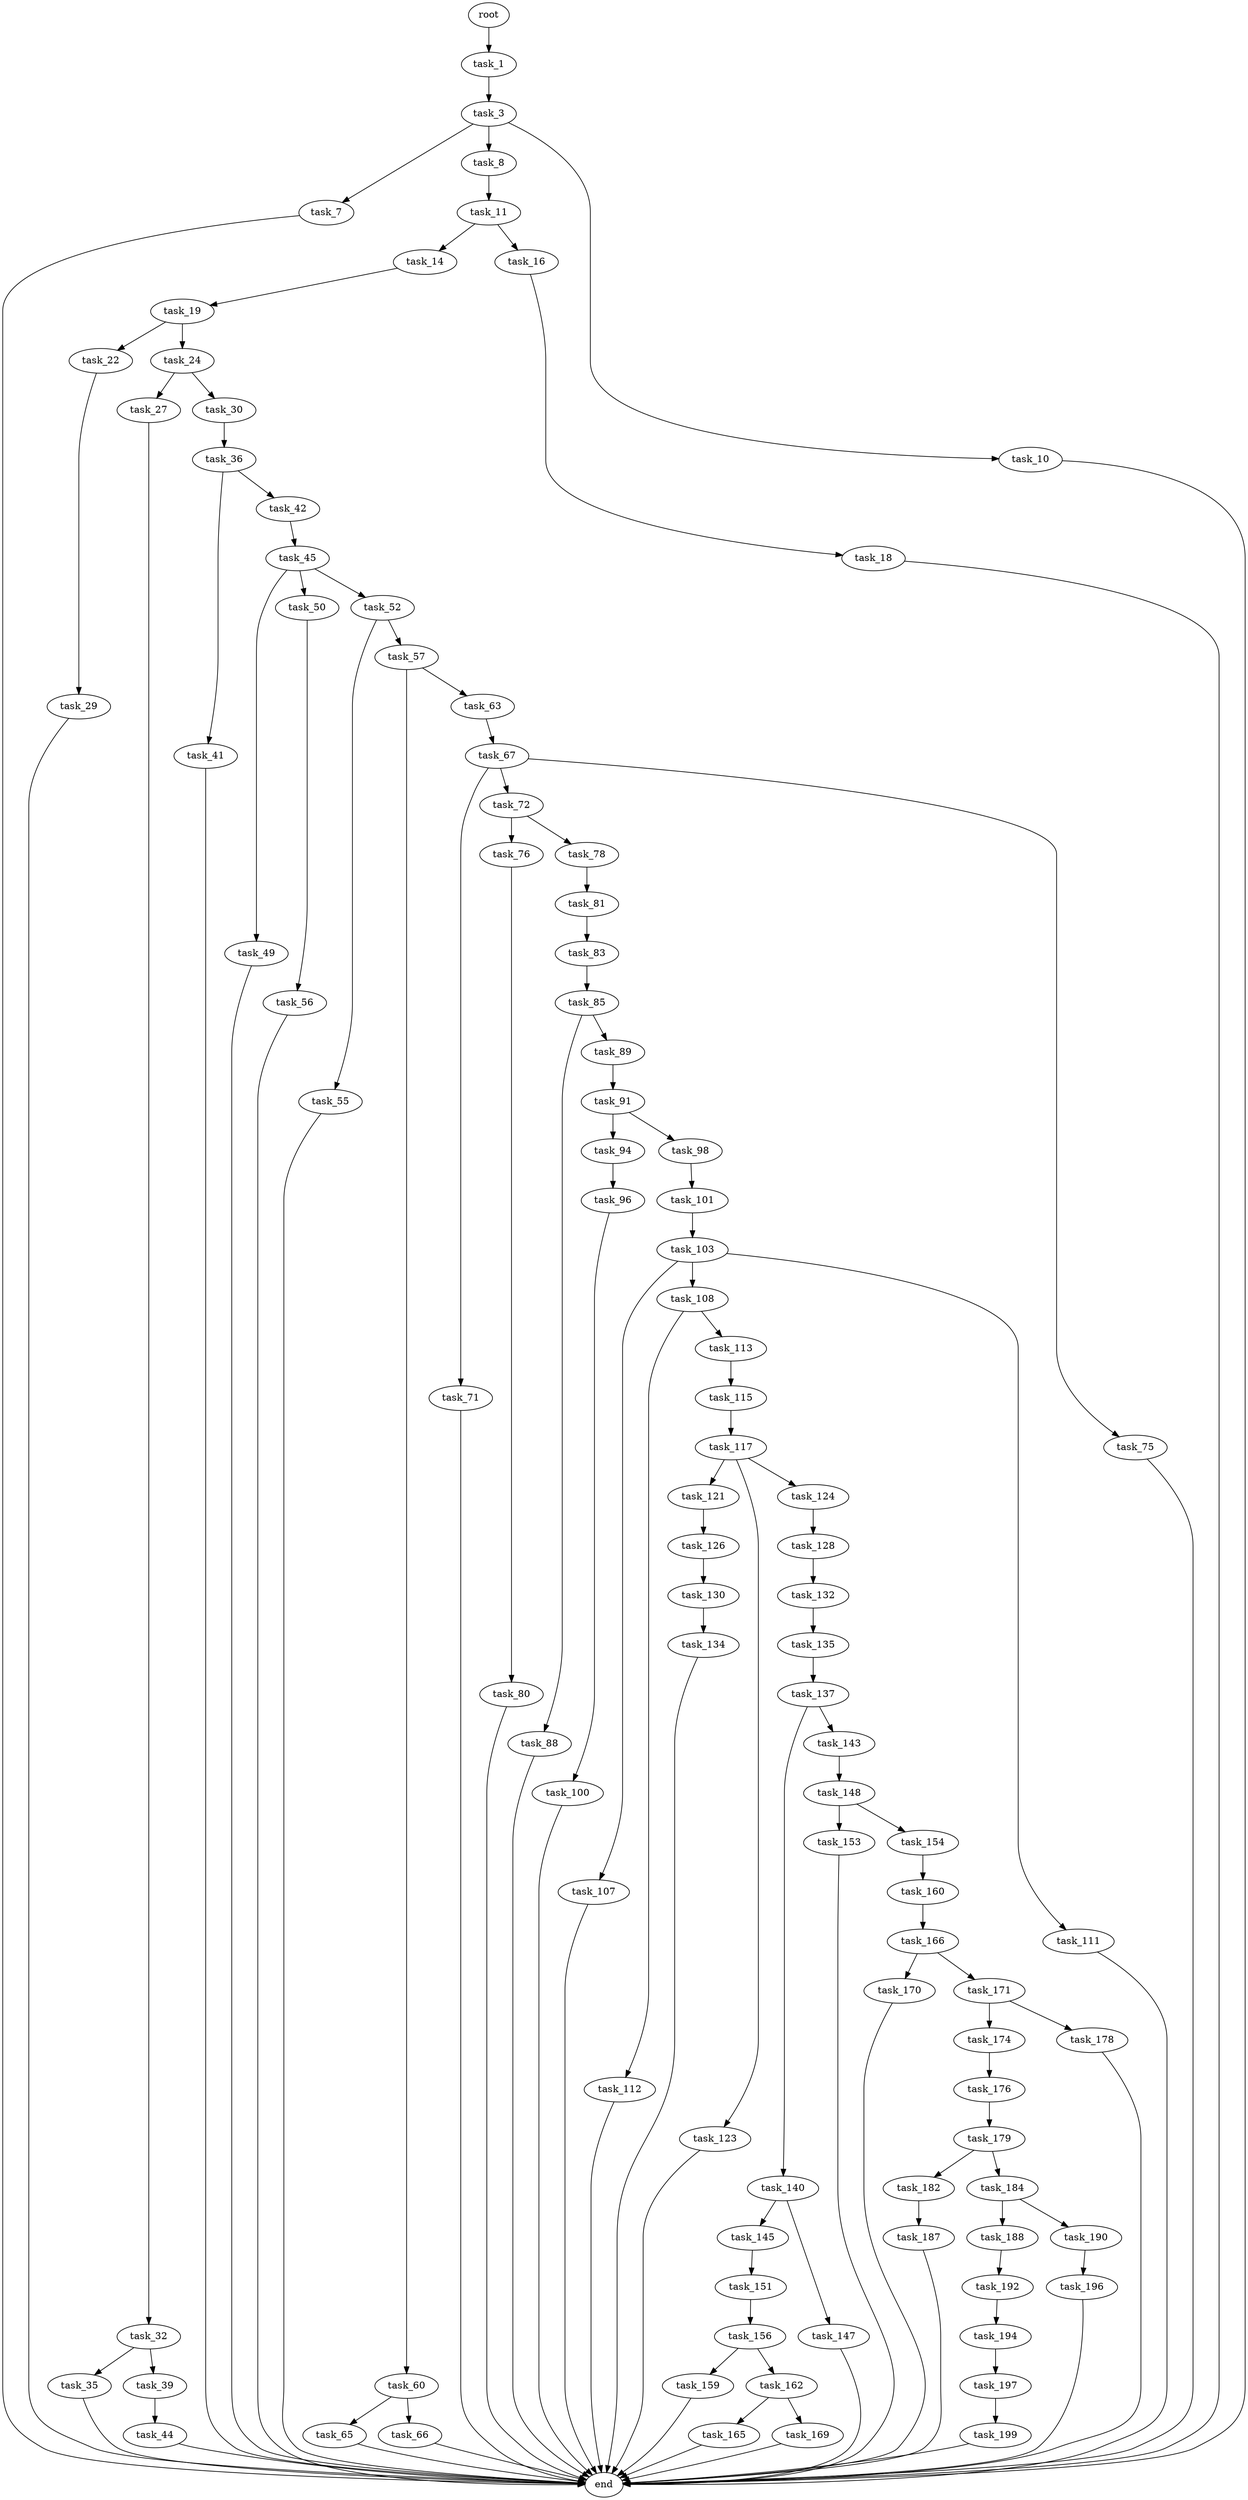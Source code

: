 digraph G {
  root [size="0.000000"];
  task_1 [size="914965918232.000000"];
  task_3 [size="1141794006.000000"];
  task_7 [size="549755813888.000000"];
  task_8 [size="423102498346.000000"];
  task_10 [size="28991029248.000000"];
  task_11 [size="19461941614.000000"];
  task_14 [size="28991029248.000000"];
  task_16 [size="22597897970.000000"];
  task_18 [size="430130749005.000000"];
  task_19 [size="185091647016.000000"];
  task_22 [size="2402969461.000000"];
  task_24 [size="309732988598.000000"];
  task_27 [size="15421538375.000000"];
  task_29 [size="475745093657.000000"];
  task_30 [size="1411839077.000000"];
  task_32 [size="368293445632.000000"];
  task_35 [size="40985968145.000000"];
  task_36 [size="281155829053.000000"];
  task_39 [size="7482428993.000000"];
  task_41 [size="1073741824000.000000"];
  task_42 [size="9314868086.000000"];
  task_44 [size="1195990990.000000"];
  task_45 [size="231928233984.000000"];
  task_49 [size="8589934592.000000"];
  task_50 [size="46665575394.000000"];
  task_52 [size="4552597536.000000"];
  task_55 [size="115582773420.000000"];
  task_56 [size="984724922834.000000"];
  task_57 [size="37352558164.000000"];
  task_60 [size="134217728000.000000"];
  task_63 [size="1073741824000.000000"];
  task_65 [size="8589934592.000000"];
  task_66 [size="706837385586.000000"];
  task_67 [size="194328939702.000000"];
  task_71 [size="8589934592.000000"];
  task_72 [size="1073741824000.000000"];
  task_75 [size="255114473967.000000"];
  task_76 [size="401922042657.000000"];
  task_78 [size="28860012738.000000"];
  task_80 [size="215950260747.000000"];
  task_81 [size="28991029248.000000"];
  task_83 [size="400957661562.000000"];
  task_85 [size="5712456781.000000"];
  task_88 [size="290525030322.000000"];
  task_89 [size="146406691180.000000"];
  task_91 [size="352807037860.000000"];
  task_94 [size="40721434392.000000"];
  task_96 [size="186028067658.000000"];
  task_98 [size="486171295.000000"];
  task_100 [size="1048413070.000000"];
  task_101 [size="3816004400.000000"];
  task_103 [size="1329128017.000000"];
  task_107 [size="549755813888.000000"];
  task_108 [size="312042742437.000000"];
  task_111 [size="40032898221.000000"];
  task_112 [size="729104396714.000000"];
  task_113 [size="1134038505.000000"];
  task_115 [size="8589934592.000000"];
  task_117 [size="218996978325.000000"];
  task_121 [size="68719476736.000000"];
  task_123 [size="49022038734.000000"];
  task_124 [size="12647392051.000000"];
  task_126 [size="281893517.000000"];
  task_128 [size="368293445632.000000"];
  task_130 [size="9643333174.000000"];
  task_132 [size="888997041.000000"];
  task_134 [size="16683225426.000000"];
  task_135 [size="68719476736.000000"];
  task_137 [size="231928233984.000000"];
  task_140 [size="8589934592.000000"];
  task_143 [size="782757789696.000000"];
  task_145 [size="1073741824000.000000"];
  task_147 [size="40665873968.000000"];
  task_148 [size="119339454483.000000"];
  task_151 [size="40516284540.000000"];
  task_153 [size="19172665031.000000"];
  task_154 [size="2376243342.000000"];
  task_156 [size="368293445632.000000"];
  task_159 [size="549471001292.000000"];
  task_160 [size="4044560467.000000"];
  task_162 [size="390210286725.000000"];
  task_165 [size="782757789696.000000"];
  task_166 [size="782757789696.000000"];
  task_169 [size="253746357814.000000"];
  task_170 [size="368293445632.000000"];
  task_171 [size="231928233984.000000"];
  task_174 [size="1059617974390.000000"];
  task_176 [size="368293445632.000000"];
  task_178 [size="5045710583.000000"];
  task_179 [size="314630288732.000000"];
  task_182 [size="4396791352.000000"];
  task_184 [size="1010997756.000000"];
  task_187 [size="1073741824000.000000"];
  task_188 [size="231928233984.000000"];
  task_190 [size="12234673653.000000"];
  task_192 [size="51015649379.000000"];
  task_194 [size="782757789696.000000"];
  task_196 [size="782757789696.000000"];
  task_197 [size="10732776035.000000"];
  task_199 [size="12736696847.000000"];
  end [size="0.000000"];

  root -> task_1 [size="1.000000"];
  task_1 -> task_3 [size="679477248.000000"];
  task_3 -> task_7 [size="33554432.000000"];
  task_3 -> task_8 [size="33554432.000000"];
  task_3 -> task_10 [size="33554432.000000"];
  task_7 -> end [size="1.000000"];
  task_8 -> task_11 [size="838860800.000000"];
  task_10 -> end [size="1.000000"];
  task_11 -> task_14 [size="411041792.000000"];
  task_11 -> task_16 [size="411041792.000000"];
  task_14 -> task_19 [size="75497472.000000"];
  task_16 -> task_18 [size="536870912.000000"];
  task_18 -> end [size="1.000000"];
  task_19 -> task_22 [size="411041792.000000"];
  task_19 -> task_24 [size="411041792.000000"];
  task_22 -> task_29 [size="209715200.000000"];
  task_24 -> task_27 [size="209715200.000000"];
  task_24 -> task_30 [size="209715200.000000"];
  task_27 -> task_32 [size="411041792.000000"];
  task_29 -> end [size="1.000000"];
  task_30 -> task_36 [size="33554432.000000"];
  task_32 -> task_35 [size="411041792.000000"];
  task_32 -> task_39 [size="411041792.000000"];
  task_35 -> end [size="1.000000"];
  task_36 -> task_41 [size="301989888.000000"];
  task_36 -> task_42 [size="301989888.000000"];
  task_39 -> task_44 [size="209715200.000000"];
  task_41 -> end [size="1.000000"];
  task_42 -> task_45 [size="209715200.000000"];
  task_44 -> end [size="1.000000"];
  task_45 -> task_49 [size="301989888.000000"];
  task_45 -> task_50 [size="301989888.000000"];
  task_45 -> task_52 [size="301989888.000000"];
  task_49 -> end [size="1.000000"];
  task_50 -> task_56 [size="33554432.000000"];
  task_52 -> task_55 [size="134217728.000000"];
  task_52 -> task_57 [size="134217728.000000"];
  task_55 -> end [size="1.000000"];
  task_56 -> end [size="1.000000"];
  task_57 -> task_60 [size="838860800.000000"];
  task_57 -> task_63 [size="838860800.000000"];
  task_60 -> task_65 [size="209715200.000000"];
  task_60 -> task_66 [size="209715200.000000"];
  task_63 -> task_67 [size="838860800.000000"];
  task_65 -> end [size="1.000000"];
  task_66 -> end [size="1.000000"];
  task_67 -> task_71 [size="209715200.000000"];
  task_67 -> task_72 [size="209715200.000000"];
  task_67 -> task_75 [size="209715200.000000"];
  task_71 -> end [size="1.000000"];
  task_72 -> task_76 [size="838860800.000000"];
  task_72 -> task_78 [size="838860800.000000"];
  task_75 -> end [size="1.000000"];
  task_76 -> task_80 [size="838860800.000000"];
  task_78 -> task_81 [size="679477248.000000"];
  task_80 -> end [size="1.000000"];
  task_81 -> task_83 [size="75497472.000000"];
  task_83 -> task_85 [size="411041792.000000"];
  task_85 -> task_88 [size="209715200.000000"];
  task_85 -> task_89 [size="209715200.000000"];
  task_88 -> end [size="1.000000"];
  task_89 -> task_91 [size="536870912.000000"];
  task_91 -> task_94 [size="536870912.000000"];
  task_91 -> task_98 [size="536870912.000000"];
  task_94 -> task_96 [size="75497472.000000"];
  task_96 -> task_100 [size="134217728.000000"];
  task_98 -> task_101 [size="33554432.000000"];
  task_100 -> end [size="1.000000"];
  task_101 -> task_103 [size="301989888.000000"];
  task_103 -> task_107 [size="134217728.000000"];
  task_103 -> task_108 [size="134217728.000000"];
  task_103 -> task_111 [size="134217728.000000"];
  task_107 -> end [size="1.000000"];
  task_108 -> task_112 [size="209715200.000000"];
  task_108 -> task_113 [size="209715200.000000"];
  task_111 -> end [size="1.000000"];
  task_112 -> end [size="1.000000"];
  task_113 -> task_115 [size="33554432.000000"];
  task_115 -> task_117 [size="33554432.000000"];
  task_117 -> task_121 [size="301989888.000000"];
  task_117 -> task_123 [size="301989888.000000"];
  task_117 -> task_124 [size="301989888.000000"];
  task_121 -> task_126 [size="134217728.000000"];
  task_123 -> end [size="1.000000"];
  task_124 -> task_128 [size="536870912.000000"];
  task_126 -> task_130 [size="33554432.000000"];
  task_128 -> task_132 [size="411041792.000000"];
  task_130 -> task_134 [size="411041792.000000"];
  task_132 -> task_135 [size="33554432.000000"];
  task_134 -> end [size="1.000000"];
  task_135 -> task_137 [size="134217728.000000"];
  task_137 -> task_140 [size="301989888.000000"];
  task_137 -> task_143 [size="301989888.000000"];
  task_140 -> task_145 [size="33554432.000000"];
  task_140 -> task_147 [size="33554432.000000"];
  task_143 -> task_148 [size="679477248.000000"];
  task_145 -> task_151 [size="838860800.000000"];
  task_147 -> end [size="1.000000"];
  task_148 -> task_153 [size="209715200.000000"];
  task_148 -> task_154 [size="209715200.000000"];
  task_151 -> task_156 [size="33554432.000000"];
  task_153 -> end [size="1.000000"];
  task_154 -> task_160 [size="75497472.000000"];
  task_156 -> task_159 [size="411041792.000000"];
  task_156 -> task_162 [size="411041792.000000"];
  task_159 -> end [size="1.000000"];
  task_160 -> task_166 [size="75497472.000000"];
  task_162 -> task_165 [size="536870912.000000"];
  task_162 -> task_169 [size="536870912.000000"];
  task_165 -> end [size="1.000000"];
  task_166 -> task_170 [size="679477248.000000"];
  task_166 -> task_171 [size="679477248.000000"];
  task_169 -> end [size="1.000000"];
  task_170 -> end [size="1.000000"];
  task_171 -> task_174 [size="301989888.000000"];
  task_171 -> task_178 [size="301989888.000000"];
  task_174 -> task_176 [size="838860800.000000"];
  task_176 -> task_179 [size="411041792.000000"];
  task_178 -> end [size="1.000000"];
  task_179 -> task_182 [size="411041792.000000"];
  task_179 -> task_184 [size="411041792.000000"];
  task_182 -> task_187 [size="411041792.000000"];
  task_184 -> task_188 [size="33554432.000000"];
  task_184 -> task_190 [size="33554432.000000"];
  task_187 -> end [size="1.000000"];
  task_188 -> task_192 [size="301989888.000000"];
  task_190 -> task_196 [size="411041792.000000"];
  task_192 -> task_194 [size="838860800.000000"];
  task_194 -> task_197 [size="679477248.000000"];
  task_196 -> end [size="1.000000"];
  task_197 -> task_199 [size="33554432.000000"];
  task_199 -> end [size="1.000000"];
}
